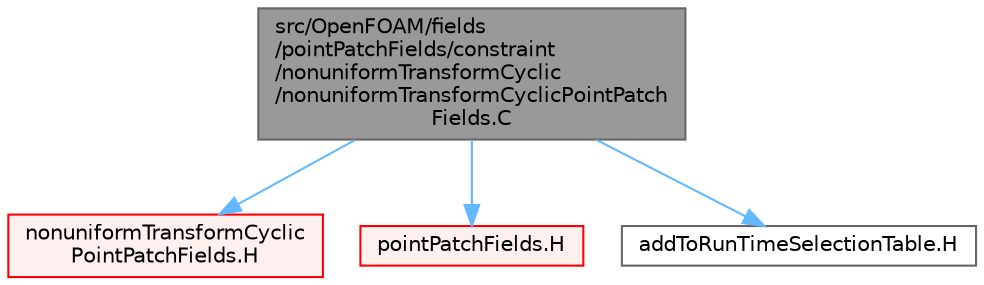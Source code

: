 digraph "src/OpenFOAM/fields/pointPatchFields/constraint/nonuniformTransformCyclic/nonuniformTransformCyclicPointPatchFields.C"
{
 // LATEX_PDF_SIZE
  bgcolor="transparent";
  edge [fontname=Helvetica,fontsize=10,labelfontname=Helvetica,labelfontsize=10];
  node [fontname=Helvetica,fontsize=10,shape=box,height=0.2,width=0.4];
  Node1 [id="Node000001",label="src/OpenFOAM/fields\l/pointPatchFields/constraint\l/nonuniformTransformCyclic\l/nonuniformTransformCyclicPointPatch\lFields.C",height=0.2,width=0.4,color="gray40", fillcolor="grey60", style="filled", fontcolor="black",tooltip=" "];
  Node1 -> Node2 [id="edge1_Node000001_Node000002",color="steelblue1",style="solid",tooltip=" "];
  Node2 [id="Node000002",label="nonuniformTransformCyclic\lPointPatchFields.H",height=0.2,width=0.4,color="red", fillcolor="#FFF0F0", style="filled",URL="$nonuniformTransformCyclicPointPatchFields_8H.html",tooltip=" "];
  Node1 -> Node284 [id="edge2_Node000001_Node000284",color="steelblue1",style="solid",tooltip=" "];
  Node284 [id="Node000284",label="pointPatchFields.H",height=0.2,width=0.4,color="red", fillcolor="#FFF0F0", style="filled",URL="$pointPatchFields_8H.html",tooltip=" "];
  Node1 -> Node286 [id="edge3_Node000001_Node000286",color="steelblue1",style="solid",tooltip=" "];
  Node286 [id="Node000286",label="addToRunTimeSelectionTable.H",height=0.2,width=0.4,color="grey40", fillcolor="white", style="filled",URL="$addToRunTimeSelectionTable_8H.html",tooltip="Macros for easy insertion into run-time selection tables."];
}
